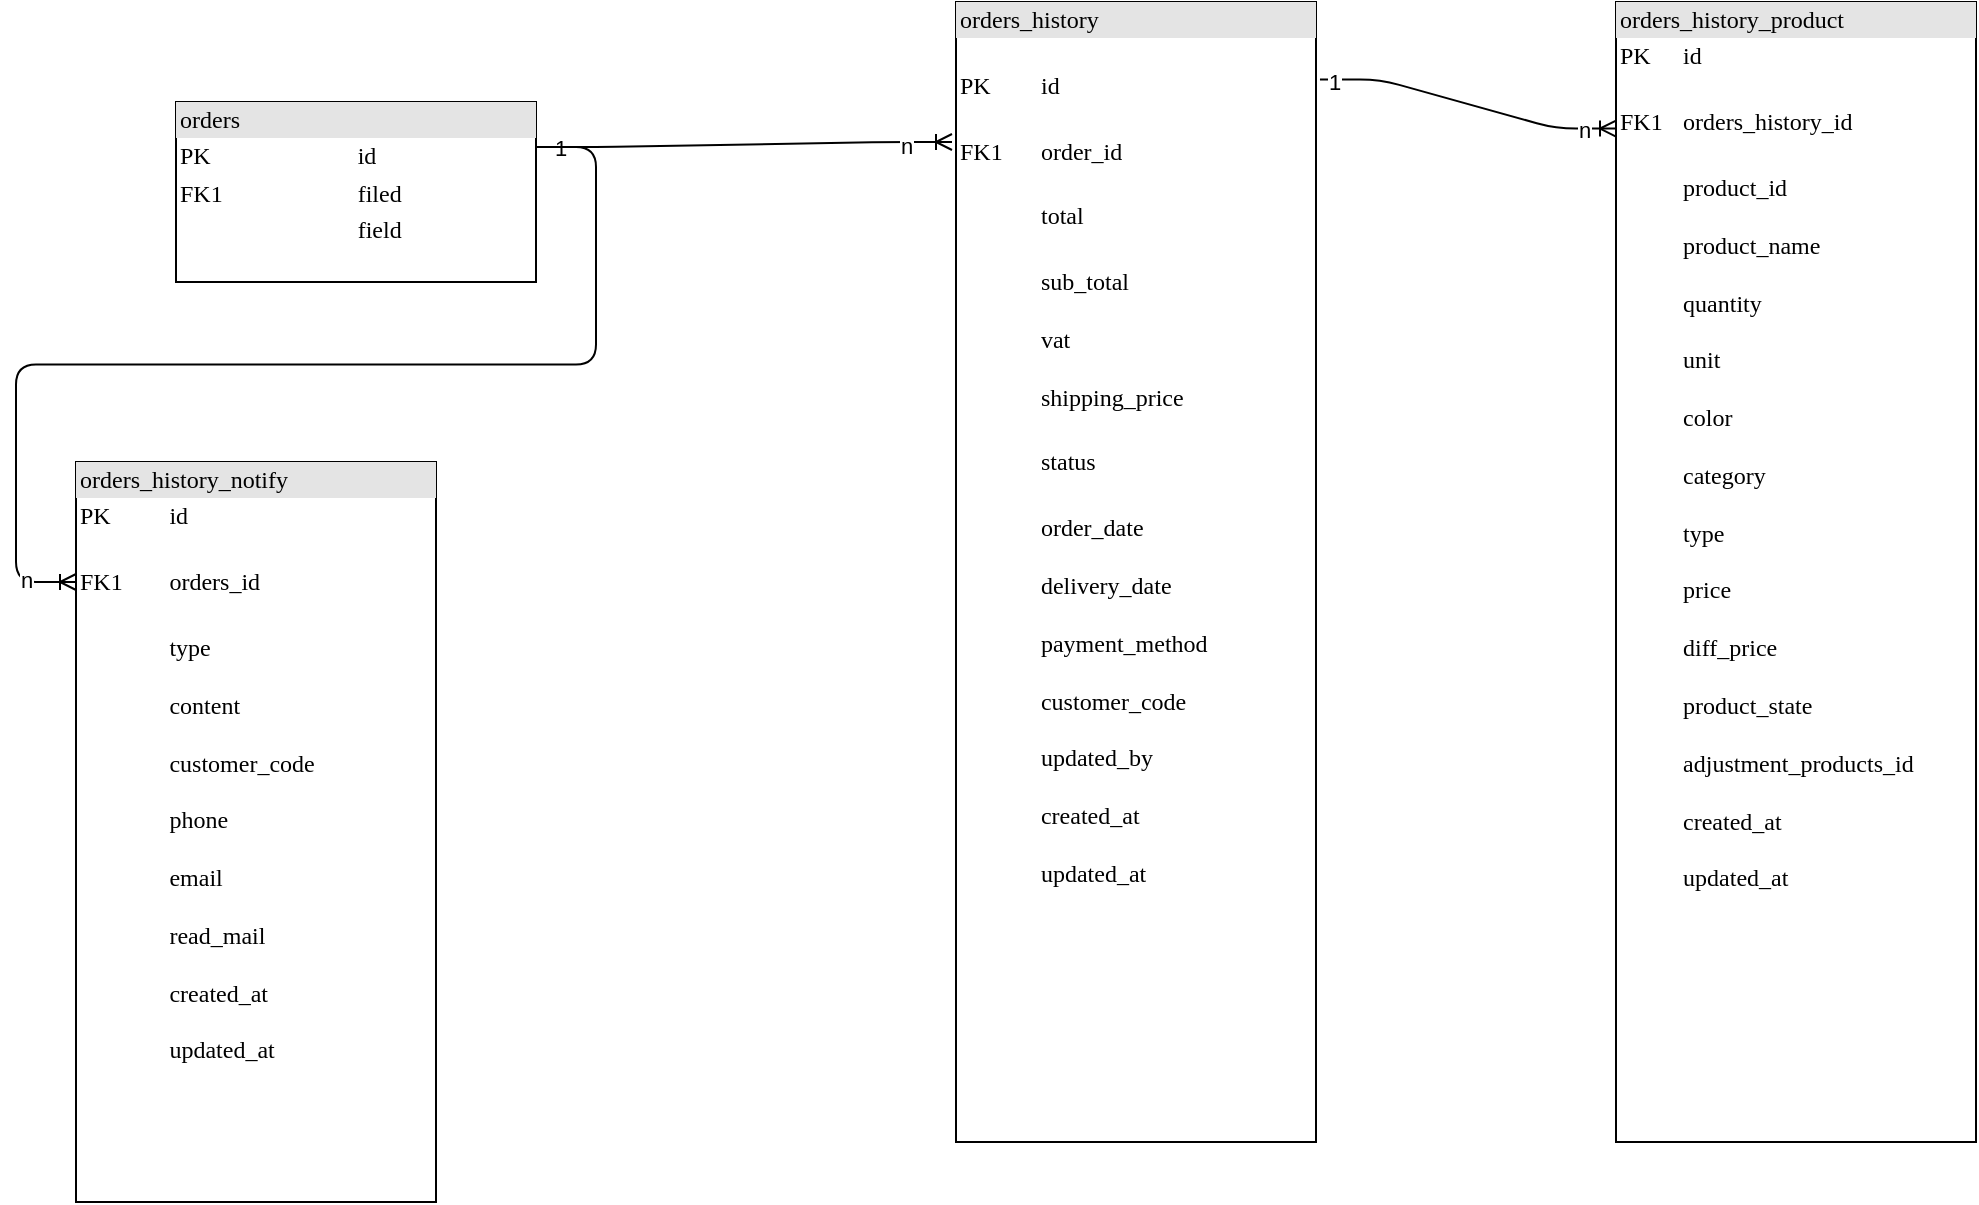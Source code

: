<mxfile version="13.10.3" type="github">
  <diagram name="Page-1" id="2ca16b54-16f6-2749-3443-fa8db7711227">
    <mxGraphModel dx="2526" dy="771" grid="1" gridSize="10" guides="1" tooltips="1" connect="1" arrows="1" fold="1" page="1" pageScale="1" pageWidth="1100" pageHeight="850" background="#ffffff" math="0" shadow="0">
      <root>
        <mxCell id="0" />
        <mxCell id="1" parent="0" />
        <mxCell id="2ed32ef02a7f4228-1" value="&lt;div style=&quot;box-sizing: border-box ; width: 100% ; background: #e4e4e4 ; padding: 2px&quot;&gt;orders&lt;/div&gt;&lt;table style=&quot;width: 100% ; font-size: 1em&quot; cellpadding=&quot;2&quot; cellspacing=&quot;0&quot;&gt;&lt;tbody&gt;&lt;tr&gt;&lt;td&gt;PK&lt;/td&gt;&lt;td&gt;id&lt;/td&gt;&lt;/tr&gt;&lt;tr&gt;&lt;td&gt;FK1&lt;/td&gt;&lt;td&gt;filed&lt;/td&gt;&lt;/tr&gt;&lt;tr&gt;&lt;td&gt;&lt;/td&gt;&lt;td&gt;field&lt;/td&gt;&lt;/tr&gt;&lt;/tbody&gt;&lt;/table&gt;" style="verticalAlign=top;align=left;overflow=fill;html=1;rounded=0;shadow=0;comic=0;labelBackgroundColor=none;strokeWidth=1;fontFamily=Verdana;fontSize=12" parent="1" vertex="1">
          <mxGeometry x="70" y="160" width="180" height="90" as="geometry" />
        </mxCell>
        <mxCell id="2ed32ef02a7f4228-2" value="&lt;div style=&quot;box-sizing: border-box ; width: 100% ; background: #e4e4e4 ; padding: 2px&quot;&gt;orders_history&lt;/div&gt;&lt;table style=&quot;width: 100% ; font-size: 1em&quot; cellpadding=&quot;2&quot; cellspacing=&quot;0&quot;&gt;&lt;tbody&gt;&lt;tr&gt;&lt;td&gt;&lt;br&gt;PK&lt;br&gt;&lt;/td&gt;&lt;td&gt;&lt;br&gt;id&lt;/td&gt;&lt;/tr&gt;&lt;tr&gt;&lt;td&gt;FK1&lt;/td&gt;&lt;td&gt;&lt;br&gt;order_id&lt;br&gt;&lt;br&gt;&lt;/td&gt;&lt;/tr&gt;&lt;tr&gt;&lt;td&gt;&lt;/td&gt;&lt;td&gt;total&lt;br&gt;&lt;br&gt;&lt;/td&gt;&lt;/tr&gt;&lt;tr&gt;&lt;td&gt;&lt;br&gt;&lt;/td&gt;&lt;td&gt;sub_total&lt;br&gt;&lt;br&gt;vat&lt;br&gt;&lt;br&gt;shipping_price&lt;br&gt;&lt;br&gt;&lt;/td&gt;&lt;/tr&gt;&lt;tr&gt;&lt;td&gt;&lt;br&gt;&lt;/td&gt;&lt;td&gt;status&lt;br&gt;&lt;br&gt;&lt;/td&gt;&lt;/tr&gt;&lt;tr&gt;&lt;td&gt;&lt;br&gt;&lt;/td&gt;&lt;td&gt;order_date&lt;br&gt;&lt;br&gt;delivery_date&lt;br&gt;&lt;br&gt;payment_method&lt;br&gt;&lt;br&gt;customer_code&lt;br&gt;&lt;br&gt;updated_by&lt;br&gt;&lt;br&gt;created_at&lt;br&gt;&lt;br&gt;updated_at&lt;br&gt;&lt;br&gt;&lt;/td&gt;&lt;/tr&gt;&lt;/tbody&gt;&lt;/table&gt;" style="verticalAlign=top;align=left;overflow=fill;html=1;rounded=0;shadow=0;comic=0;labelBackgroundColor=none;strokeWidth=1;fontFamily=Verdana;fontSize=12" parent="1" vertex="1">
          <mxGeometry x="460" y="110" width="180" height="570" as="geometry" />
        </mxCell>
        <mxCell id="2ed32ef02a7f4228-8" value="&lt;div style=&quot;box-sizing: border-box ; width: 100% ; background: #e4e4e4 ; padding: 2px&quot;&gt;orders_history_product&lt;/div&gt;&lt;table style=&quot;width: 100% ; font-size: 1em&quot; cellpadding=&quot;2&quot; cellspacing=&quot;0&quot;&gt;&lt;tbody&gt;&lt;tr&gt;&lt;td&gt;PK&lt;/td&gt;&lt;td&gt;id&lt;/td&gt;&lt;/tr&gt;&lt;tr&gt;&lt;td&gt;FK1&lt;/td&gt;&lt;td&gt;&lt;br&gt;orders_history_id&lt;br&gt;&lt;br&gt;&lt;/td&gt;&lt;/tr&gt;&lt;tr&gt;&lt;td&gt;&lt;/td&gt;&lt;td&gt;product_id&lt;br&gt;&lt;br&gt;product_name&lt;br&gt;&lt;br&gt;quantity&lt;br&gt;&lt;br&gt;unit&lt;br&gt;&lt;br&gt;color&lt;br&gt;&lt;br&gt;category&lt;br&gt;&lt;br&gt;type&lt;br&gt;&lt;br&gt;price&lt;br&gt;&lt;br&gt;diff_price&lt;br&gt;&lt;br&gt;product_state&lt;br&gt;&lt;br&gt;adjustment_products_id&lt;br&gt;&lt;br&gt;created_at&lt;br&gt;&lt;br&gt;updated_at&lt;br&gt;&lt;br&gt;&lt;br&gt;&lt;br&gt;&lt;br&gt;&lt;/td&gt;&lt;/tr&gt;&lt;/tbody&gt;&lt;/table&gt;" style="verticalAlign=top;align=left;overflow=fill;html=1;rounded=0;shadow=0;comic=0;labelBackgroundColor=none;strokeWidth=1;fontFamily=Verdana;fontSize=12" parent="1" vertex="1">
          <mxGeometry x="790" y="110" width="180" height="570" as="geometry" />
        </mxCell>
        <mxCell id="TV_Kmfq4yHwQ27S6lZJ2-2" value="" style="edgeStyle=entityRelationEdgeStyle;fontSize=12;html=1;endArrow=ERoneToMany;exitX=1;exitY=0.25;exitDx=0;exitDy=0;" edge="1" parent="1" source="2ed32ef02a7f4228-1">
          <mxGeometry width="100" height="100" relative="1" as="geometry">
            <mxPoint x="300" y="310" as="sourcePoint" />
            <mxPoint x="458" y="180" as="targetPoint" />
          </mxGeometry>
        </mxCell>
        <mxCell id="TV_Kmfq4yHwQ27S6lZJ2-3" value="1" style="edgeLabel;html=1;align=center;verticalAlign=middle;resizable=0;points=[];" vertex="1" connectable="0" parent="TV_Kmfq4yHwQ27S6lZJ2-2">
          <mxGeometry x="-0.89" y="1" relative="1" as="geometry">
            <mxPoint y="1" as="offset" />
          </mxGeometry>
        </mxCell>
        <mxCell id="TV_Kmfq4yHwQ27S6lZJ2-4" value="n" style="edgeLabel;html=1;align=center;verticalAlign=middle;resizable=0;points=[];" vertex="1" connectable="0" parent="TV_Kmfq4yHwQ27S6lZJ2-2">
          <mxGeometry x="0.781" y="-2" relative="1" as="geometry">
            <mxPoint as="offset" />
          </mxGeometry>
        </mxCell>
        <mxCell id="TV_Kmfq4yHwQ27S6lZJ2-5" value="" style="edgeStyle=entityRelationEdgeStyle;fontSize=12;html=1;endArrow=ERoneToMany;exitX=1.011;exitY=0.068;exitDx=0;exitDy=0;exitPerimeter=0;entryX=0;entryY=0.111;entryDx=0;entryDy=0;entryPerimeter=0;" edge="1" parent="1" source="2ed32ef02a7f4228-2" target="2ed32ef02a7f4228-8">
          <mxGeometry width="100" height="100" relative="1" as="geometry">
            <mxPoint x="700" y="380" as="sourcePoint" />
            <mxPoint x="800" y="280" as="targetPoint" />
          </mxGeometry>
        </mxCell>
        <mxCell id="TV_Kmfq4yHwQ27S6lZJ2-6" value="1" style="edgeLabel;html=1;align=center;verticalAlign=middle;resizable=0;points=[];" vertex="1" connectable="0" parent="TV_Kmfq4yHwQ27S6lZJ2-5">
          <mxGeometry x="-0.912" y="-1" relative="1" as="geometry">
            <mxPoint as="offset" />
          </mxGeometry>
        </mxCell>
        <mxCell id="TV_Kmfq4yHwQ27S6lZJ2-7" value="n" style="edgeLabel;html=1;align=center;verticalAlign=middle;resizable=0;points=[];" vertex="1" connectable="0" parent="TV_Kmfq4yHwQ27S6lZJ2-5">
          <mxGeometry x="0.786" relative="1" as="geometry">
            <mxPoint as="offset" />
          </mxGeometry>
        </mxCell>
        <mxCell id="TV_Kmfq4yHwQ27S6lZJ2-8" value="&lt;div style=&quot;box-sizing: border-box ; width: 100% ; background: #e4e4e4 ; padding: 2px&quot;&gt;orders_history_notify&lt;/div&gt;&lt;table style=&quot;width: 100% ; font-size: 1em&quot; cellpadding=&quot;2&quot; cellspacing=&quot;0&quot;&gt;&lt;tbody&gt;&lt;tr&gt;&lt;td&gt;PK&lt;/td&gt;&lt;td&gt;id&lt;/td&gt;&lt;/tr&gt;&lt;tr&gt;&lt;td&gt;FK1&lt;/td&gt;&lt;td&gt;&lt;br&gt;orders_id&lt;br&gt;&lt;br&gt;&lt;/td&gt;&lt;/tr&gt;&lt;tr&gt;&lt;td&gt;&lt;/td&gt;&lt;td&gt;type&lt;br&gt;&lt;br&gt;content&lt;br&gt;&lt;br&gt;customer_code&lt;br&gt;&lt;br&gt;phone&lt;br&gt;&lt;br&gt;email&lt;br&gt;&lt;br&gt;read_mail&lt;br&gt;&lt;br&gt;created_at&lt;br&gt;&lt;br&gt;updated_at&lt;br&gt;&lt;br&gt;&lt;br&gt;&lt;br&gt;&lt;br&gt;&lt;/td&gt;&lt;/tr&gt;&lt;/tbody&gt;&lt;/table&gt;" style="verticalAlign=top;align=left;overflow=fill;html=1;rounded=0;shadow=0;comic=0;labelBackgroundColor=none;strokeWidth=1;fontFamily=Verdana;fontSize=12" vertex="1" parent="1">
          <mxGeometry x="20" y="340" width="180" height="370" as="geometry" />
        </mxCell>
        <mxCell id="TV_Kmfq4yHwQ27S6lZJ2-14" value="" style="edgeStyle=entityRelationEdgeStyle;fontSize=12;html=1;endArrow=ERoneToMany;exitX=1;exitY=0.25;exitDx=0;exitDy=0;" edge="1" parent="1" source="2ed32ef02a7f4228-1">
          <mxGeometry width="100" height="100" relative="1" as="geometry">
            <mxPoint x="140" y="143" as="sourcePoint" />
            <mxPoint x="20" y="400" as="targetPoint" />
          </mxGeometry>
        </mxCell>
        <mxCell id="TV_Kmfq4yHwQ27S6lZJ2-15" value="n" style="edgeLabel;html=1;align=center;verticalAlign=middle;resizable=0;points=[];" vertex="1" connectable="0" parent="TV_Kmfq4yHwQ27S6lZJ2-14">
          <mxGeometry x="0.912" y="1" relative="1" as="geometry">
            <mxPoint as="offset" />
          </mxGeometry>
        </mxCell>
      </root>
    </mxGraphModel>
  </diagram>
</mxfile>
